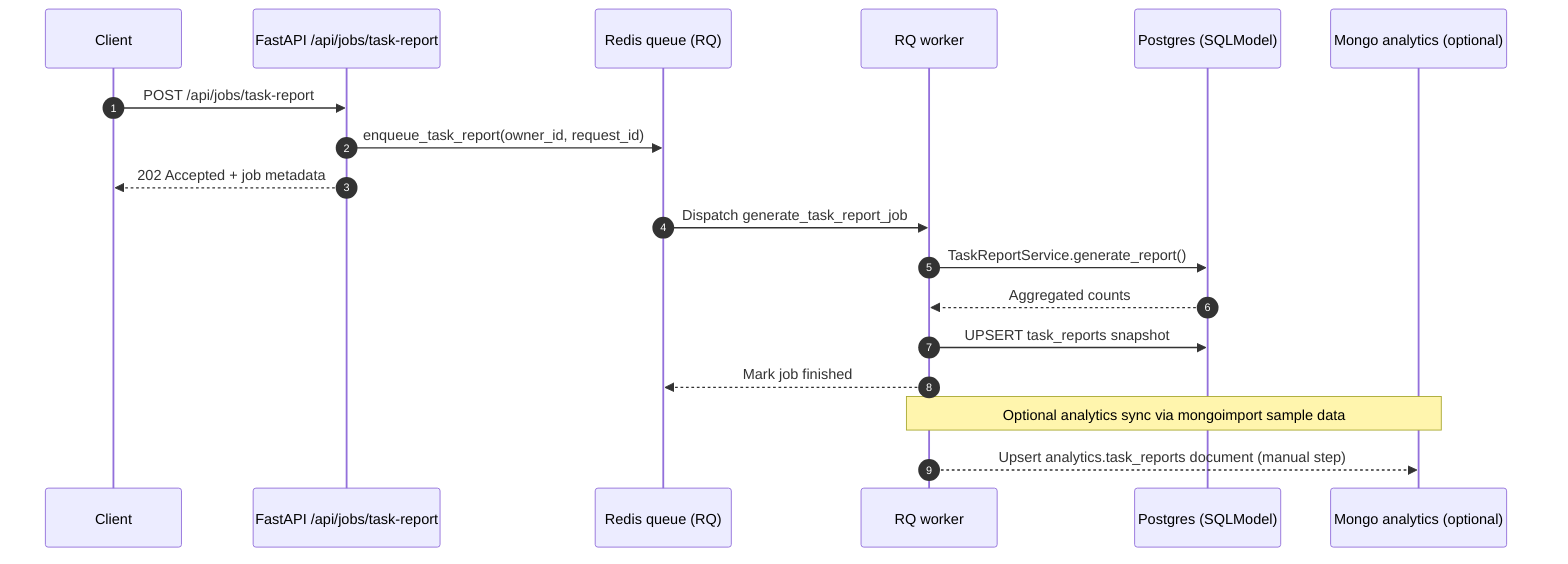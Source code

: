 %% Background job processing pipeline for task reports.
sequenceDiagram
    autonumber
    participant Client
    participant API as FastAPI /api/jobs/task-report
    participant Queue as Redis queue (RQ)
    participant Worker as RQ worker
    participant Postgres as Postgres (SQLModel)
    participant Mongo as Mongo analytics (optional)

    Client->>API: POST /api/jobs/task-report
    API->>Queue: enqueue_task_report(owner_id, request_id)
    API-->>Client: 202 Accepted + job metadata
    Queue->>Worker: Dispatch generate_task_report_job
    Worker->>Postgres: TaskReportService.generate_report()
    Postgres-->>Worker: Aggregated counts
    Worker->>Postgres: UPSERT task_reports snapshot
    Worker-->>Queue: Mark job finished

    Note over Worker,Mongo: Optional analytics sync via mongoimport sample data
    Worker-->>Mongo: Upsert analytics.task_reports document (manual step)